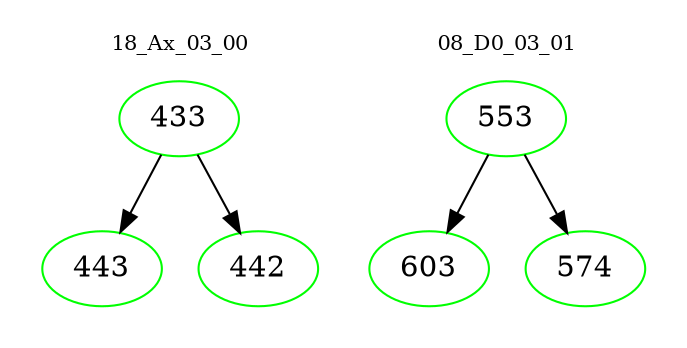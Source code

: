 digraph{
subgraph cluster_0 {
color = white
label = "18_Ax_03_00";
fontsize=10;
T0_433 [label="433", color="green"]
T0_433 -> T0_443 [color="black"]
T0_443 [label="443", color="green"]
T0_433 -> T0_442 [color="black"]
T0_442 [label="442", color="green"]
}
subgraph cluster_1 {
color = white
label = "08_D0_03_01";
fontsize=10;
T1_553 [label="553", color="green"]
T1_553 -> T1_603 [color="black"]
T1_603 [label="603", color="green"]
T1_553 -> T1_574 [color="black"]
T1_574 [label="574", color="green"]
}
}
